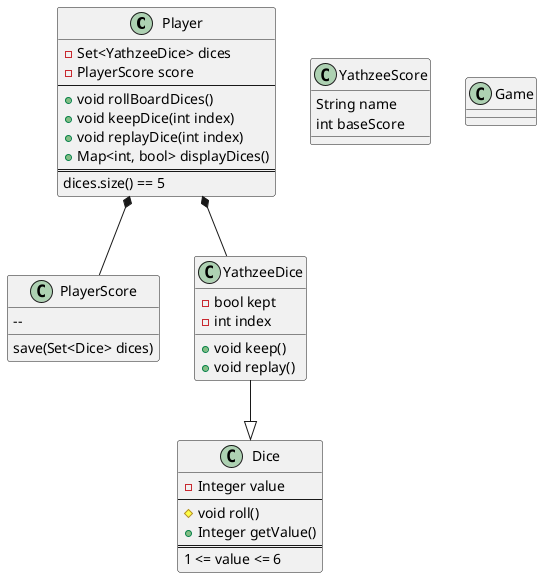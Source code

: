 @startuml
class Player {
    -Set<YathzeeDice> dices
    -PlayerScore score
    --
    +void rollBoardDices()
    +void keepDice(int index)
    +void replayDice(int index)
    +Map<int, bool> displayDices()
    ==
    dices.size() == 5
}

class PlayerScore {

    --
    save(Set<Dice> dices)
}

class YathzeeScore {
    String name
    int baseScore
}

class YathzeeDice {
    -bool kept
    -int index
    +void keep()
    +void replay()
}

class Dice {
    -Integer value
    --
    #void roll()
    +Integer getValue()
    ==
    1 <= value <= 6
}

class Game

Player *-- YathzeeDice
Player *-- PlayerScore
YathzeeDice --|> Dice

@enduml